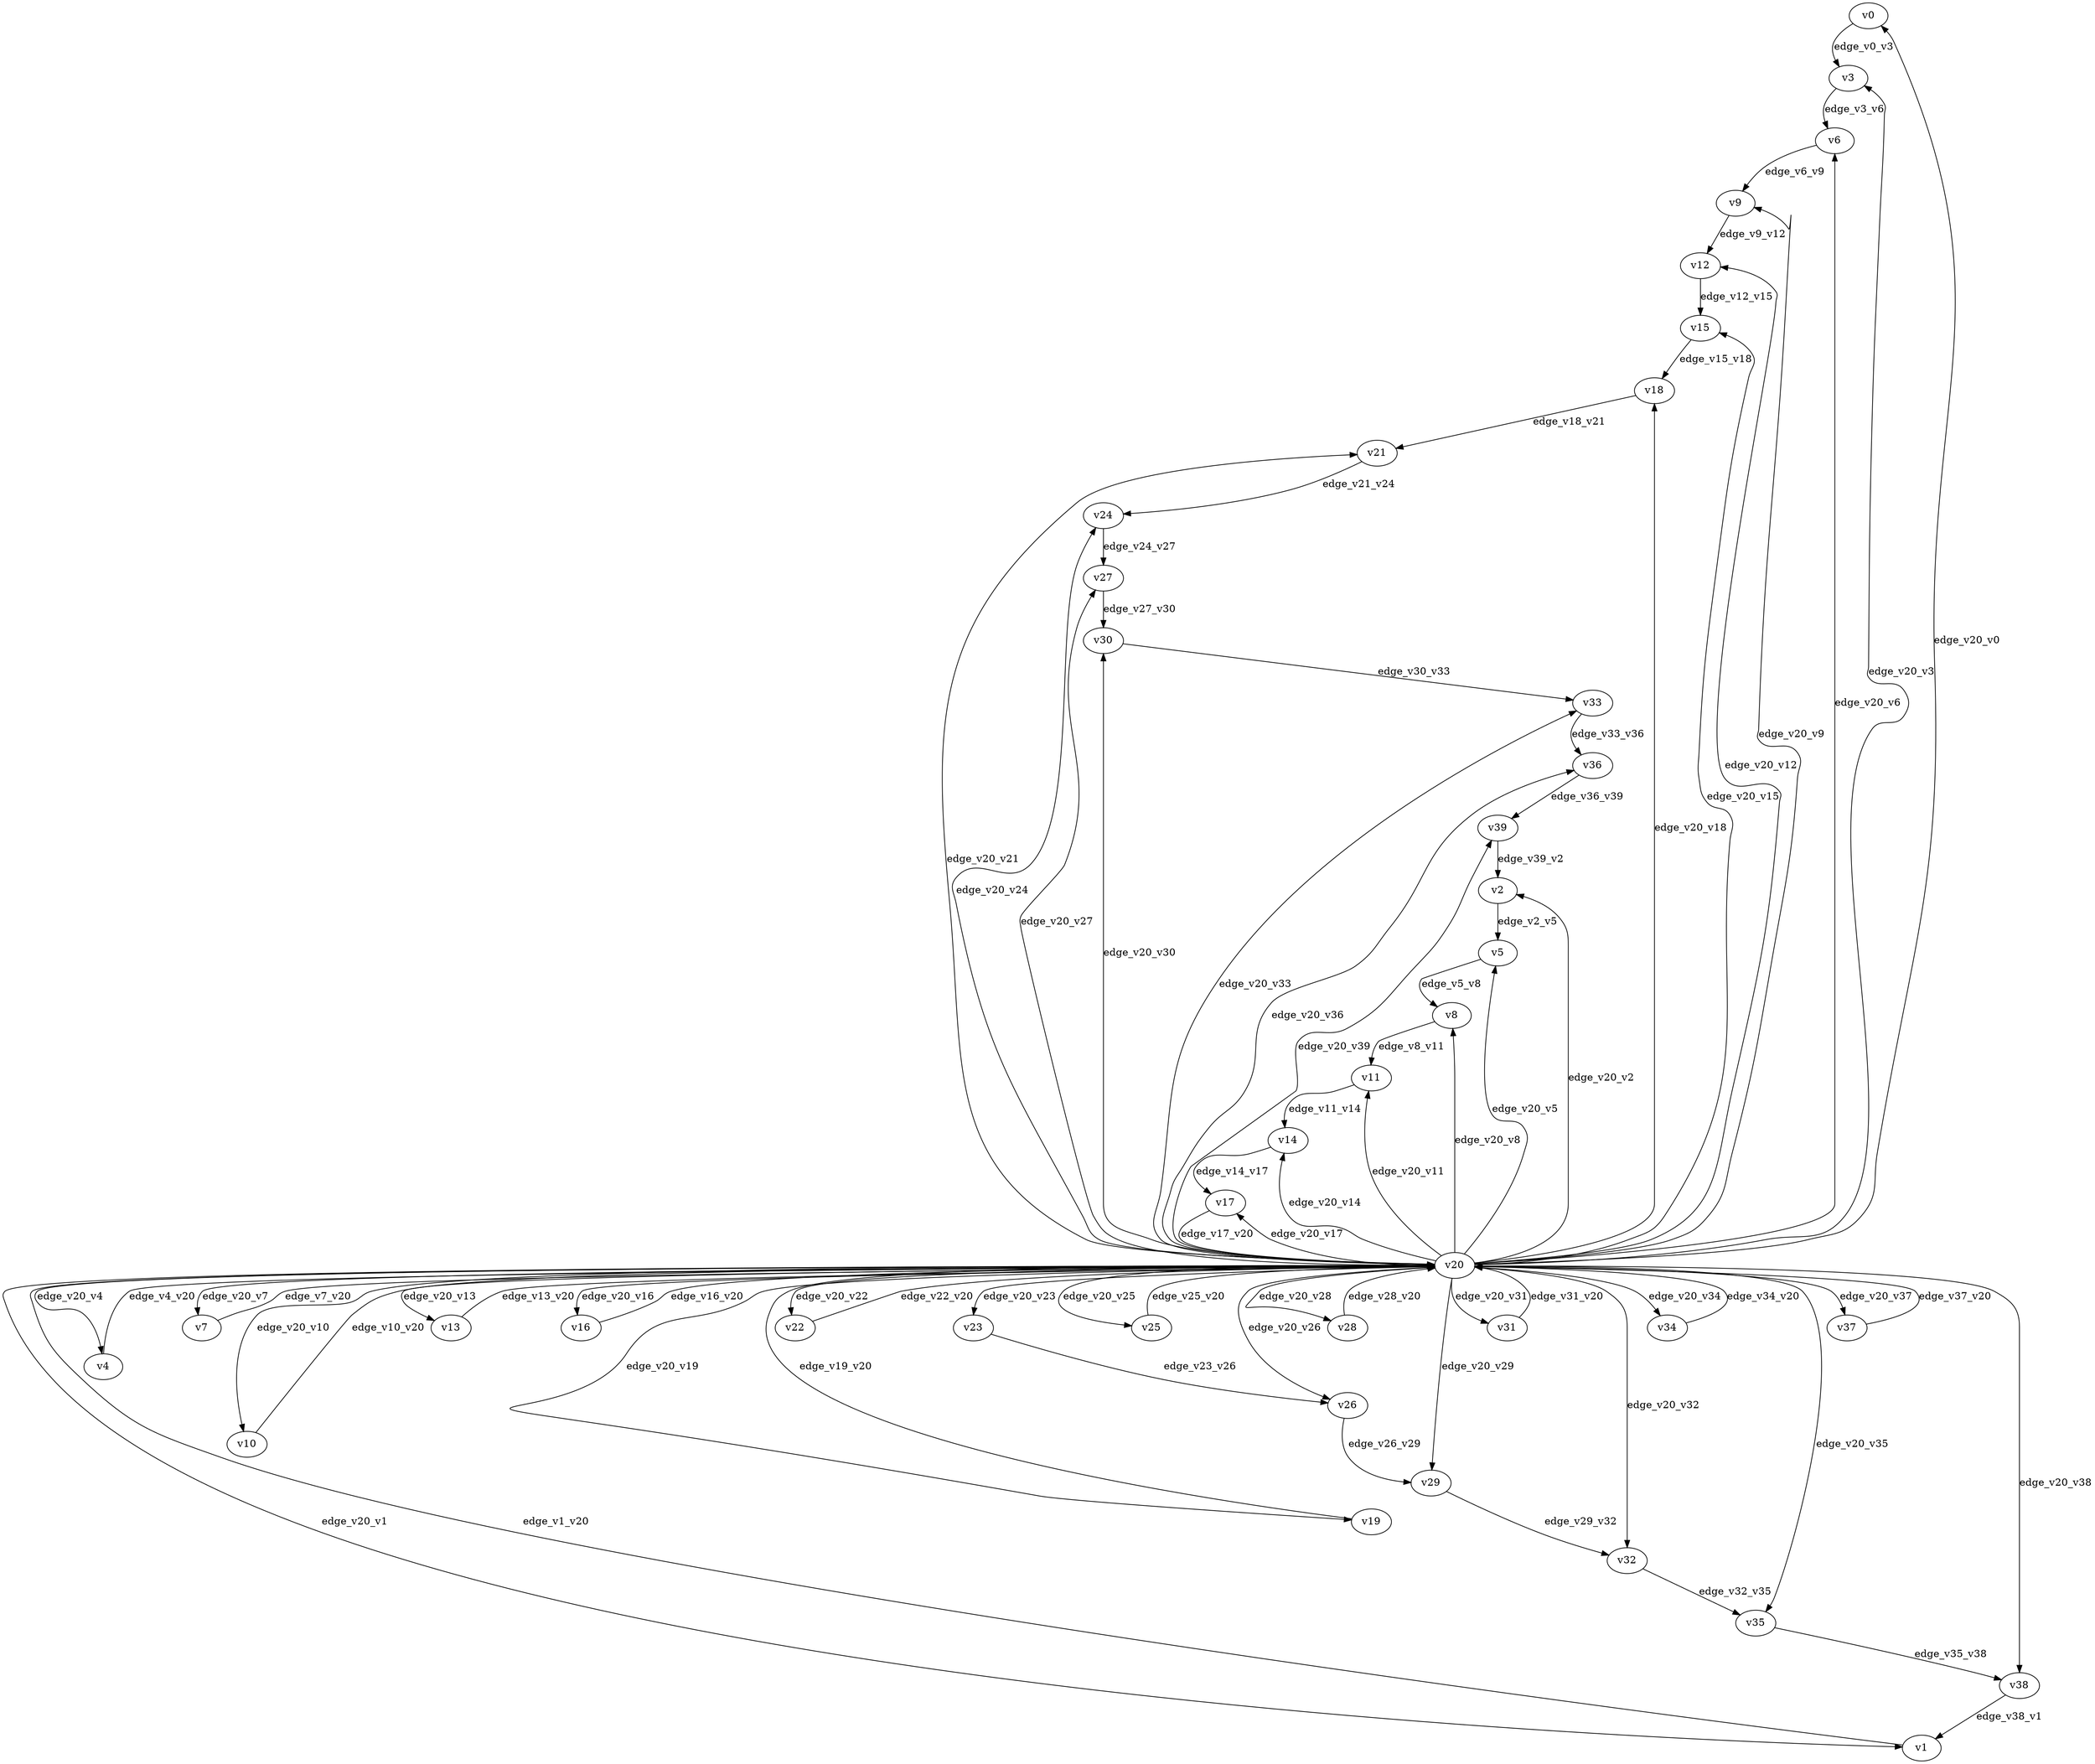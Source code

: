 digraph test056 {
    // Discounted game test case
    // Vertex properties: name [player=X]
    // Edge properties: [weight=Y, discount=Z]

    v0 [name="v0", player=0];
    v1 [name="v1", player=1];
    v2 [name="v2", player=0];
    v3 [name="v3", player=1];
    v4 [name="v4", player=0];
    v5 [name="v5", player=1];
    v6 [name="v6", player=0];
    v7 [name="v7", player=1];
    v8 [name="v8", player=0];
    v9 [name="v9", player=1];
    v10 [name="v10", player=0];
    v11 [name="v11", player=1];
    v12 [name="v12", player=0];
    v13 [name="v13", player=1];
    v14 [name="v14", player=0];
    v15 [name="v15", player=1];
    v16 [name="v16", player=0];
    v17 [name="v17", player=1];
    v18 [name="v18", player=0];
    v19 [name="v19", player=1];
    v20 [name="v20", player=0];
    v21 [name="v21", player=1];
    v22 [name="v22", player=0];
    v23 [name="v23", player=1];
    v24 [name="v24", player=0];
    v25 [name="v25", player=1];
    v26 [name="v26", player=0];
    v27 [name="v27", player=1];
    v28 [name="v28", player=0];
    v29 [name="v29", player=1];
    v30 [name="v30", player=0];
    v31 [name="v31", player=1];
    v32 [name="v32", player=0];
    v33 [name="v33", player=1];
    v34 [name="v34", player=0];
    v35 [name="v35", player=1];
    v36 [name="v36", player=0];
    v37 [name="v37", player=1];
    v38 [name="v38", player=0];
    v39 [name="v39", player=1];

    v20 -> v0 [label="edge_v20_v0", weight=-3.83, discount=0.615];
    v20 -> v1 [label="edge_v20_v1", weight=-5.83, discount=0.615];
    v1 -> v20 [label="edge_v1_v20", weight=-5.47, discount=0.615];
    v20 -> v2 [label="edge_v20_v2", weight=5.60, discount=0.615];
    v20 -> v3 [label="edge_v20_v3", weight=-4.42, discount=0.615];
    v20 -> v4 [label="edge_v20_v4", weight=-3.83, discount=0.615];
    v4 -> v20 [label="edge_v4_v20", weight=-1.24, discount=0.615];
    v20 -> v5 [label="edge_v20_v5", weight=3.78, discount=0.615];
    v20 -> v6 [label="edge_v20_v6", weight=6.44, discount=0.615];
    v20 -> v7 [label="edge_v20_v7", weight=4.28, discount=0.615];
    v7 -> v20 [label="edge_v7_v20", weight=2.84, discount=0.615];
    v20 -> v8 [label="edge_v20_v8", weight=9.58, discount=0.615];
    v20 -> v9 [label="edge_v20_v9", weight=-5.35, discount=0.615];
    v20 -> v10 [label="edge_v20_v10", weight=-4.77, discount=0.615];
    v10 -> v20 [label="edge_v10_v20", weight=-5.34, discount=0.615];
    v20 -> v11 [label="edge_v20_v11", weight=5.72, discount=0.615];
    v20 -> v12 [label="edge_v20_v12", weight=-4.22, discount=0.615];
    v20 -> v13 [label="edge_v20_v13", weight=1.05, discount=0.615];
    v13 -> v20 [label="edge_v13_v20", weight=-0.99, discount=0.615];
    v20 -> v14 [label="edge_v20_v14", weight=2.14, discount=0.615];
    v20 -> v15 [label="edge_v20_v15", weight=-1.63, discount=0.615];
    v20 -> v16 [label="edge_v20_v16", weight=2.71, discount=0.615];
    v16 -> v20 [label="edge_v16_v20", weight=1.48, discount=0.615];
    v20 -> v17 [label="edge_v20_v17", weight=-0.18, discount=0.615];
    v20 -> v18 [label="edge_v20_v18", weight=9.19, discount=0.615];
    v20 -> v19 [label="edge_v20_v19", weight=-0.52, discount=0.615];
    v19 -> v20 [label="edge_v19_v20", weight=0.44, discount=0.615];
    v20 -> v21 [label="edge_v20_v21", weight=-3.74, discount=0.615];
    v20 -> v22 [label="edge_v20_v22", weight=1.94, discount=0.615];
    v22 -> v20 [label="edge_v22_v20", weight=-0.70, discount=0.615];
    v20 -> v23 [label="edge_v20_v23", weight=5.04, discount=0.615];
    v20 -> v24 [label="edge_v20_v24", weight=-3.29, discount=0.615];
    v20 -> v25 [label="edge_v20_v25", weight=5.56, discount=0.615];
    v25 -> v20 [label="edge_v25_v20", weight=6.96, discount=0.615];
    v20 -> v26 [label="edge_v20_v26", weight=-2.75, discount=0.615];
    v20 -> v27 [label="edge_v20_v27", weight=-1.29, discount=0.615];
    v20 -> v28 [label="edge_v20_v28", weight=2.13, discount=0.615];
    v28 -> v20 [label="edge_v28_v20", weight=4.85, discount=0.615];
    v20 -> v29 [label="edge_v20_v29", weight=6.88, discount=0.615];
    v20 -> v30 [label="edge_v20_v30", weight=6.04, discount=0.615];
    v20 -> v31 [label="edge_v20_v31", weight=4.39, discount=0.615];
    v31 -> v20 [label="edge_v31_v20", weight=4.35, discount=0.615];
    v20 -> v32 [label="edge_v20_v32", weight=7.08, discount=0.615];
    v20 -> v33 [label="edge_v20_v33", weight=-3.82, discount=0.615];
    v20 -> v34 [label="edge_v20_v34", weight=5.12, discount=0.615];
    v34 -> v20 [label="edge_v34_v20", weight=4.76, discount=0.615];
    v20 -> v35 [label="edge_v20_v35", weight=-2.12, discount=0.615];
    v20 -> v36 [label="edge_v20_v36", weight=-3.64, discount=0.615];
    v20 -> v37 [label="edge_v20_v37", weight=8.60, discount=0.615];
    v37 -> v20 [label="edge_v37_v20", weight=6.62, discount=0.615];
    v20 -> v38 [label="edge_v20_v38", weight=7.54, discount=0.615];
    v20 -> v39 [label="edge_v20_v39", weight=0.11, discount=0.615];
    v0 -> v3 [label="edge_v0_v3", weight=-0.59, discount=0.615];
    v2 -> v5 [label="edge_v2_v5", weight=6.84, discount=0.615];
    v3 -> v6 [label="edge_v3_v6", weight=-1.56, discount=0.615];
    v5 -> v8 [label="edge_v5_v8", weight=-0.69, discount=0.615];
    v6 -> v9 [label="edge_v6_v9", weight=2.59, discount=0.615];
    v8 -> v11 [label="edge_v8_v11", weight=4.46, discount=0.615];
    v9 -> v12 [label="edge_v9_v12", weight=2.66, discount=0.615];
    v11 -> v14 [label="edge_v11_v14", weight=4.54, discount=0.615];
    v12 -> v15 [label="edge_v12_v15", weight=4.27, discount=0.615];
    v14 -> v17 [label="edge_v14_v17", weight=-1.91, discount=0.615];
    v15 -> v18 [label="edge_v15_v18", weight=2.38, discount=0.615];
    v17 -> v20 [label="edge_v17_v20", weight=4.53, discount=0.615];
    v18 -> v21 [label="edge_v18_v21", weight=-2.95, discount=0.615];
    v21 -> v24 [label="edge_v21_v24", weight=0.08, discount=0.615];
    v23 -> v26 [label="edge_v23_v26", weight=3.98, discount=0.615];
    v24 -> v27 [label="edge_v24_v27", weight=6.43, discount=0.615];
    v26 -> v29 [label="edge_v26_v29", weight=6.52, discount=0.615];
    v27 -> v30 [label="edge_v27_v30", weight=5.44, discount=0.615];
    v29 -> v32 [label="edge_v29_v32", weight=3.10, discount=0.615];
    v30 -> v33 [label="edge_v30_v33", weight=-2.43, discount=0.615];
    v32 -> v35 [label="edge_v32_v35", weight=5.33, discount=0.615];
    v33 -> v36 [label="edge_v33_v36", weight=-1.70, discount=0.615];
    v35 -> v38 [label="edge_v35_v38", weight=5.98, discount=0.615];
    v36 -> v39 [label="edge_v36_v39", weight=-1.33, discount=0.615];
    v38 -> v1 [label="edge_v38_v1", weight=-2.04, discount=0.615];
    v39 -> v2 [label="edge_v39_v2", weight=6.91, discount=0.615];
}
